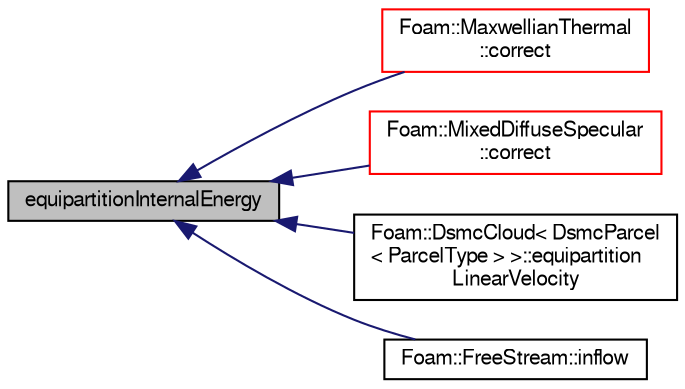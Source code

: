 digraph "equipartitionInternalEnergy"
{
  bgcolor="transparent";
  edge [fontname="FreeSans",fontsize="10",labelfontname="FreeSans",labelfontsize="10"];
  node [fontname="FreeSans",fontsize="10",shape=record];
  rankdir="LR";
  Node125 [label="equipartitionInternalEnergy",height=0.2,width=0.4,color="black", fillcolor="grey75", style="filled", fontcolor="black"];
  Node125 -> Node126 [dir="back",color="midnightblue",fontsize="10",style="solid",fontname="FreeSans"];
  Node126 [label="Foam::MaxwellianThermal\l::correct",height=0.2,width=0.4,color="red",URL="$a23726.html#a881dca43d304d4d744b6e48dac4439b1",tooltip="Apply wall correction. "];
  Node125 -> Node128 [dir="back",color="midnightblue",fontsize="10",style="solid",fontname="FreeSans"];
  Node128 [label="Foam::MixedDiffuseSpecular\l::correct",height=0.2,width=0.4,color="red",URL="$a23730.html#a881dca43d304d4d744b6e48dac4439b1",tooltip="Apply wall correction. "];
  Node125 -> Node130 [dir="back",color="midnightblue",fontsize="10",style="solid",fontname="FreeSans"];
  Node130 [label="Foam::DsmcCloud\< DsmcParcel\l\< ParcelType \> \>::equipartition\lLinearVelocity",height=0.2,width=0.4,color="black",URL="$a23686.html#a5488dcba09b3b0f37f0b24c4cae10422",tooltip="Generate a random velocity sampled from the Maxwellian speed. "];
  Node125 -> Node131 [dir="back",color="midnightblue",fontsize="10",style="solid",fontname="FreeSans"];
  Node131 [label="Foam::FreeStream::inflow",height=0.2,width=0.4,color="black",URL="$a23718.html#a84e6a7b742df4fcb240fff3040770a0b",tooltip="Introduce particles. "];
}
